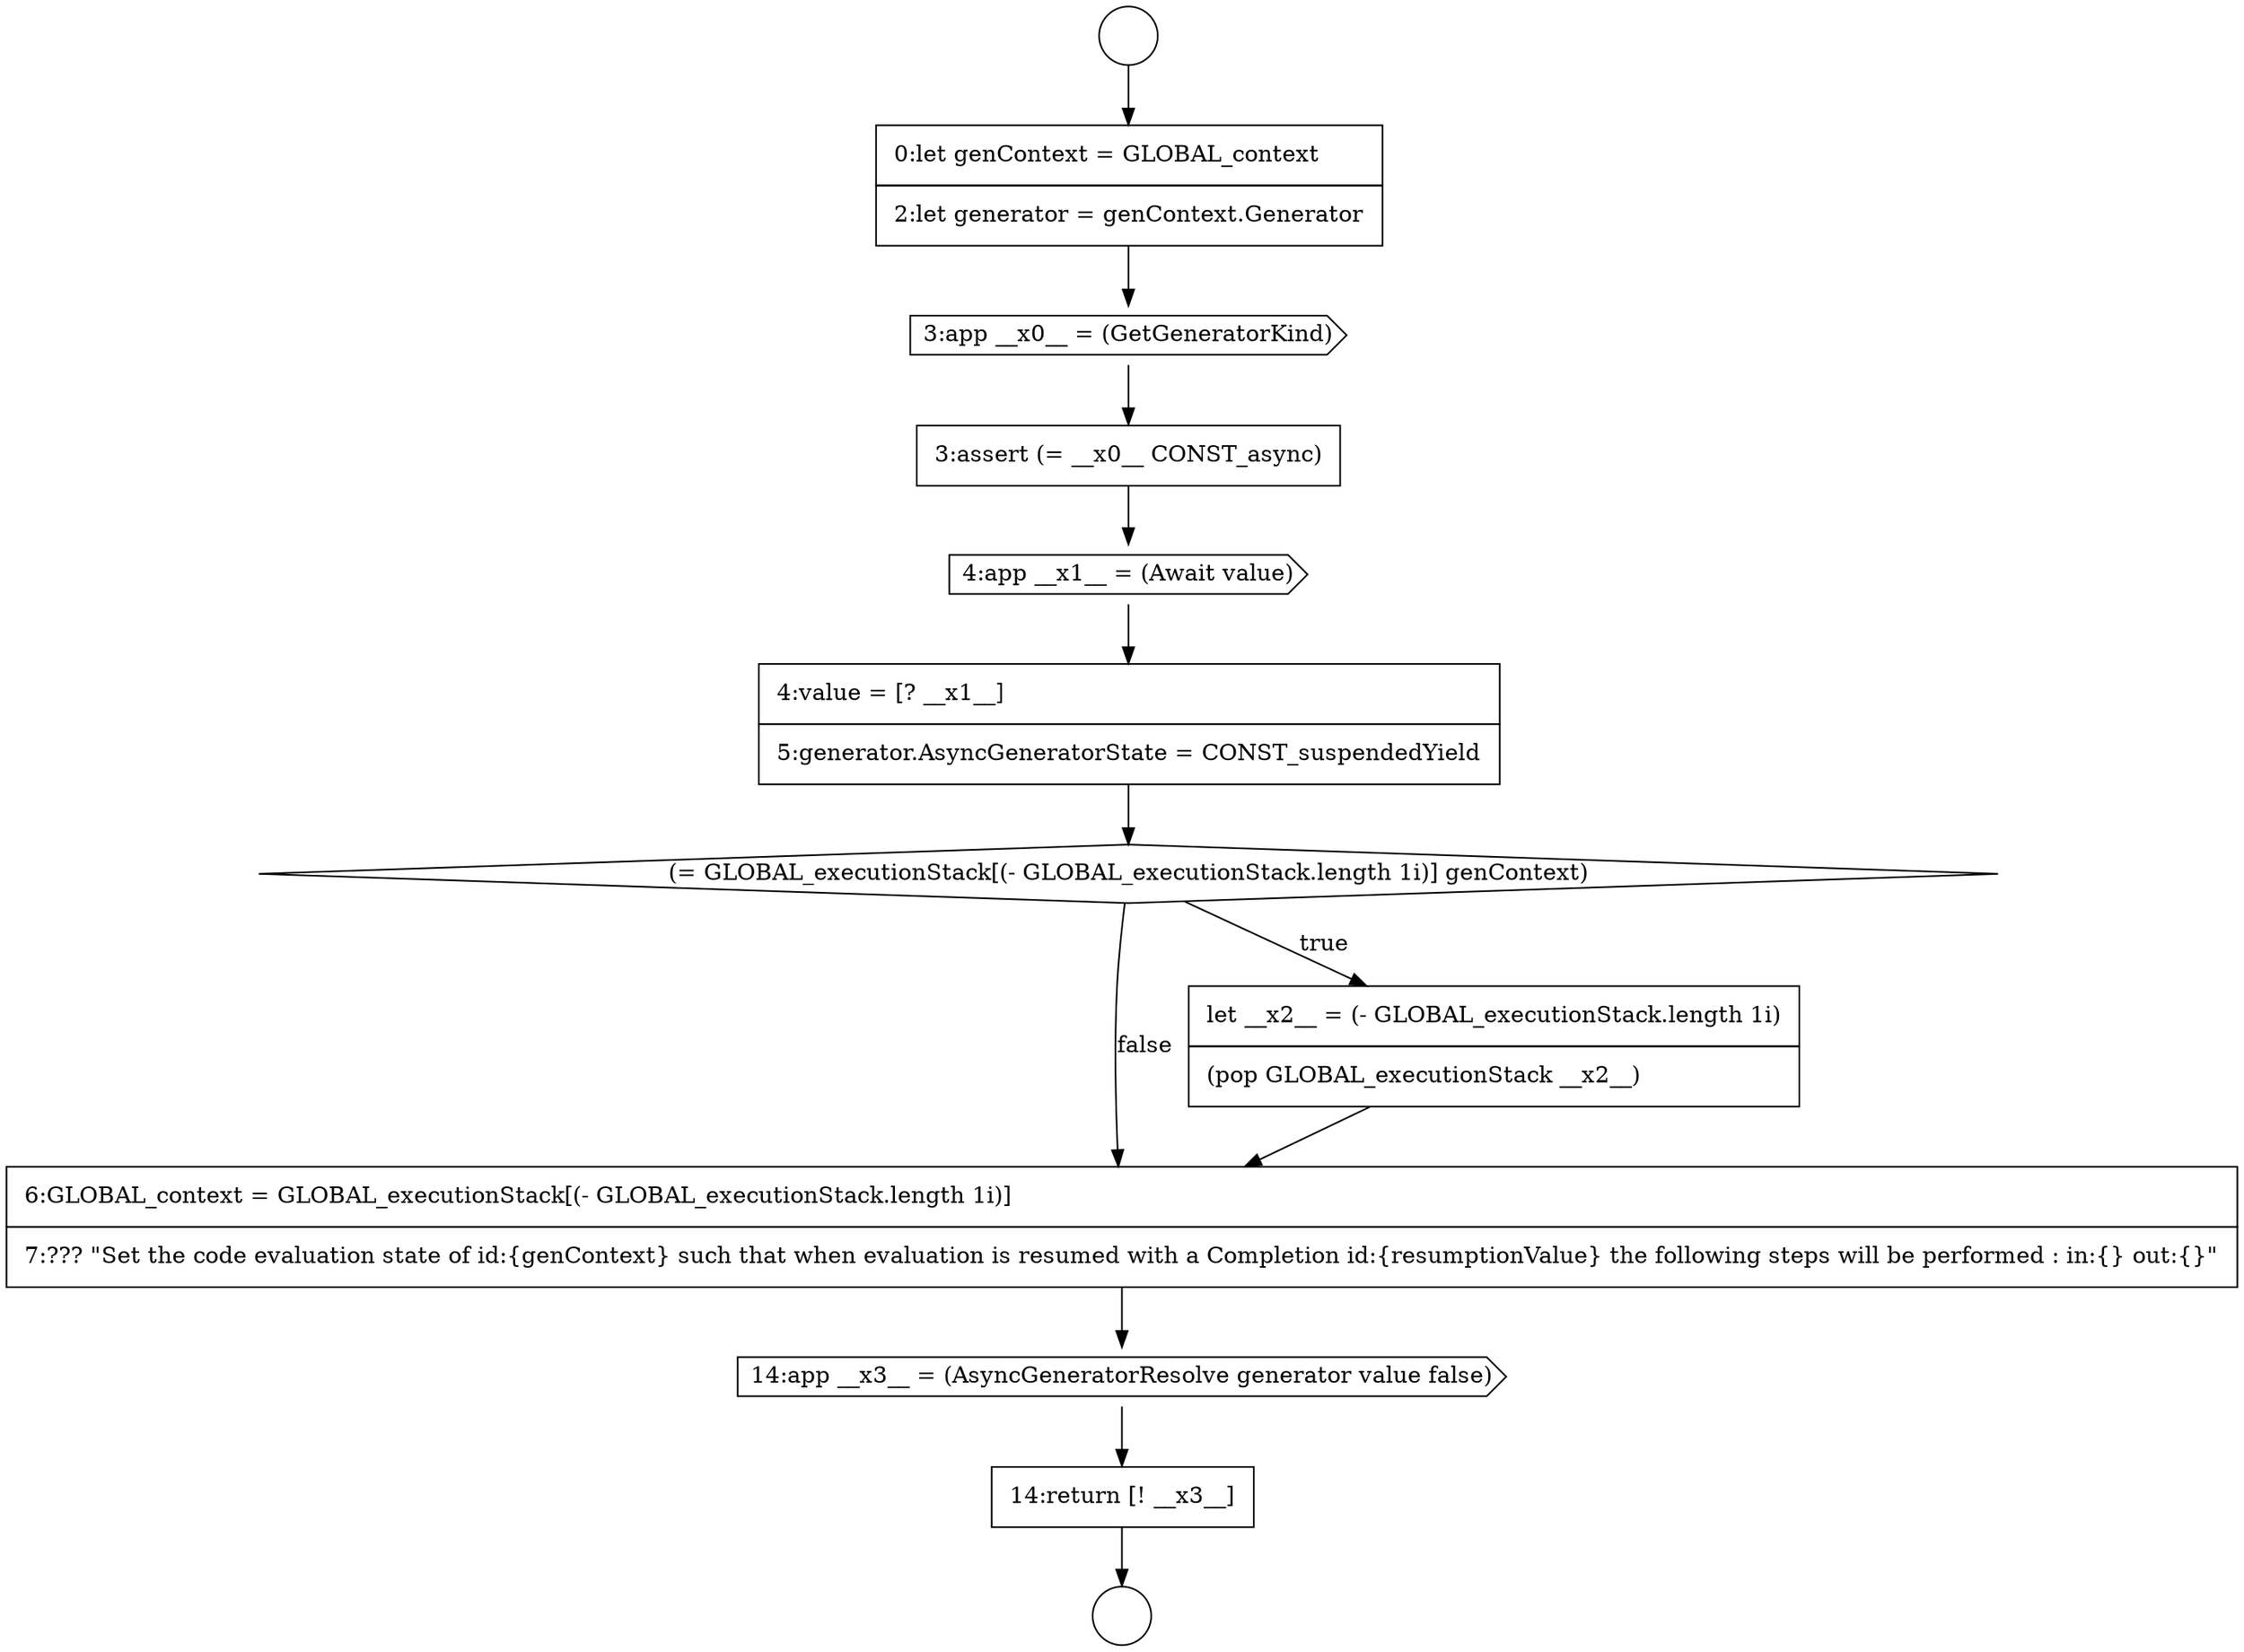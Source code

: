 digraph {
  node19291 [shape=none, margin=0, label=<<font color="black">
    <table border="0" cellborder="1" cellspacing="0" cellpadding="10">
      <tr><td align="left">6:GLOBAL_context = GLOBAL_executionStack[(- GLOBAL_executionStack.length 1i)]</td></tr>
      <tr><td align="left">7:??? &quot;Set the code evaluation state of id:{genContext} such that when evaluation is resumed with a Completion id:{resumptionValue} the following steps will be performed : in:{} out:{}&quot;</td></tr>
    </table>
  </font>> color="black" fillcolor="white" style=filled]
  node19282 [shape=circle label=" " color="black" fillcolor="white" style=filled]
  node19286 [shape=none, margin=0, label=<<font color="black">
    <table border="0" cellborder="1" cellspacing="0" cellpadding="10">
      <tr><td align="left">3:assert (= __x0__ CONST_async)</td></tr>
    </table>
  </font>> color="black" fillcolor="white" style=filled]
  node19290 [shape=none, margin=0, label=<<font color="black">
    <table border="0" cellborder="1" cellspacing="0" cellpadding="10">
      <tr><td align="left">let __x2__ = (- GLOBAL_executionStack.length 1i)</td></tr>
      <tr><td align="left">(pop GLOBAL_executionStack __x2__)</td></tr>
    </table>
  </font>> color="black" fillcolor="white" style=filled]
  node19287 [shape=cds, label=<<font color="black">4:app __x1__ = (Await value)</font>> color="black" fillcolor="white" style=filled]
  node19283 [shape=circle label=" " color="black" fillcolor="white" style=filled]
  node19289 [shape=diamond, label=<<font color="black">(= GLOBAL_executionStack[(- GLOBAL_executionStack.length 1i)] genContext)</font>> color="black" fillcolor="white" style=filled]
  node19288 [shape=none, margin=0, label=<<font color="black">
    <table border="0" cellborder="1" cellspacing="0" cellpadding="10">
      <tr><td align="left">4:value = [? __x1__]</td></tr>
      <tr><td align="left">5:generator.AsyncGeneratorState = CONST_suspendedYield</td></tr>
    </table>
  </font>> color="black" fillcolor="white" style=filled]
  node19293 [shape=none, margin=0, label=<<font color="black">
    <table border="0" cellborder="1" cellspacing="0" cellpadding="10">
      <tr><td align="left">14:return [! __x3__]</td></tr>
    </table>
  </font>> color="black" fillcolor="white" style=filled]
  node19284 [shape=none, margin=0, label=<<font color="black">
    <table border="0" cellborder="1" cellspacing="0" cellpadding="10">
      <tr><td align="left">0:let genContext = GLOBAL_context</td></tr>
      <tr><td align="left">2:let generator = genContext.Generator</td></tr>
    </table>
  </font>> color="black" fillcolor="white" style=filled]
  node19285 [shape=cds, label=<<font color="black">3:app __x0__ = (GetGeneratorKind)</font>> color="black" fillcolor="white" style=filled]
  node19292 [shape=cds, label=<<font color="black">14:app __x3__ = (AsyncGeneratorResolve generator value false)</font>> color="black" fillcolor="white" style=filled]
  node19293 -> node19283 [ color="black"]
  node19289 -> node19290 [label=<<font color="black">true</font>> color="black"]
  node19289 -> node19291 [label=<<font color="black">false</font>> color="black"]
  node19291 -> node19292 [ color="black"]
  node19284 -> node19285 [ color="black"]
  node19282 -> node19284 [ color="black"]
  node19292 -> node19293 [ color="black"]
  node19290 -> node19291 [ color="black"]
  node19285 -> node19286 [ color="black"]
  node19286 -> node19287 [ color="black"]
  node19287 -> node19288 [ color="black"]
  node19288 -> node19289 [ color="black"]
}

